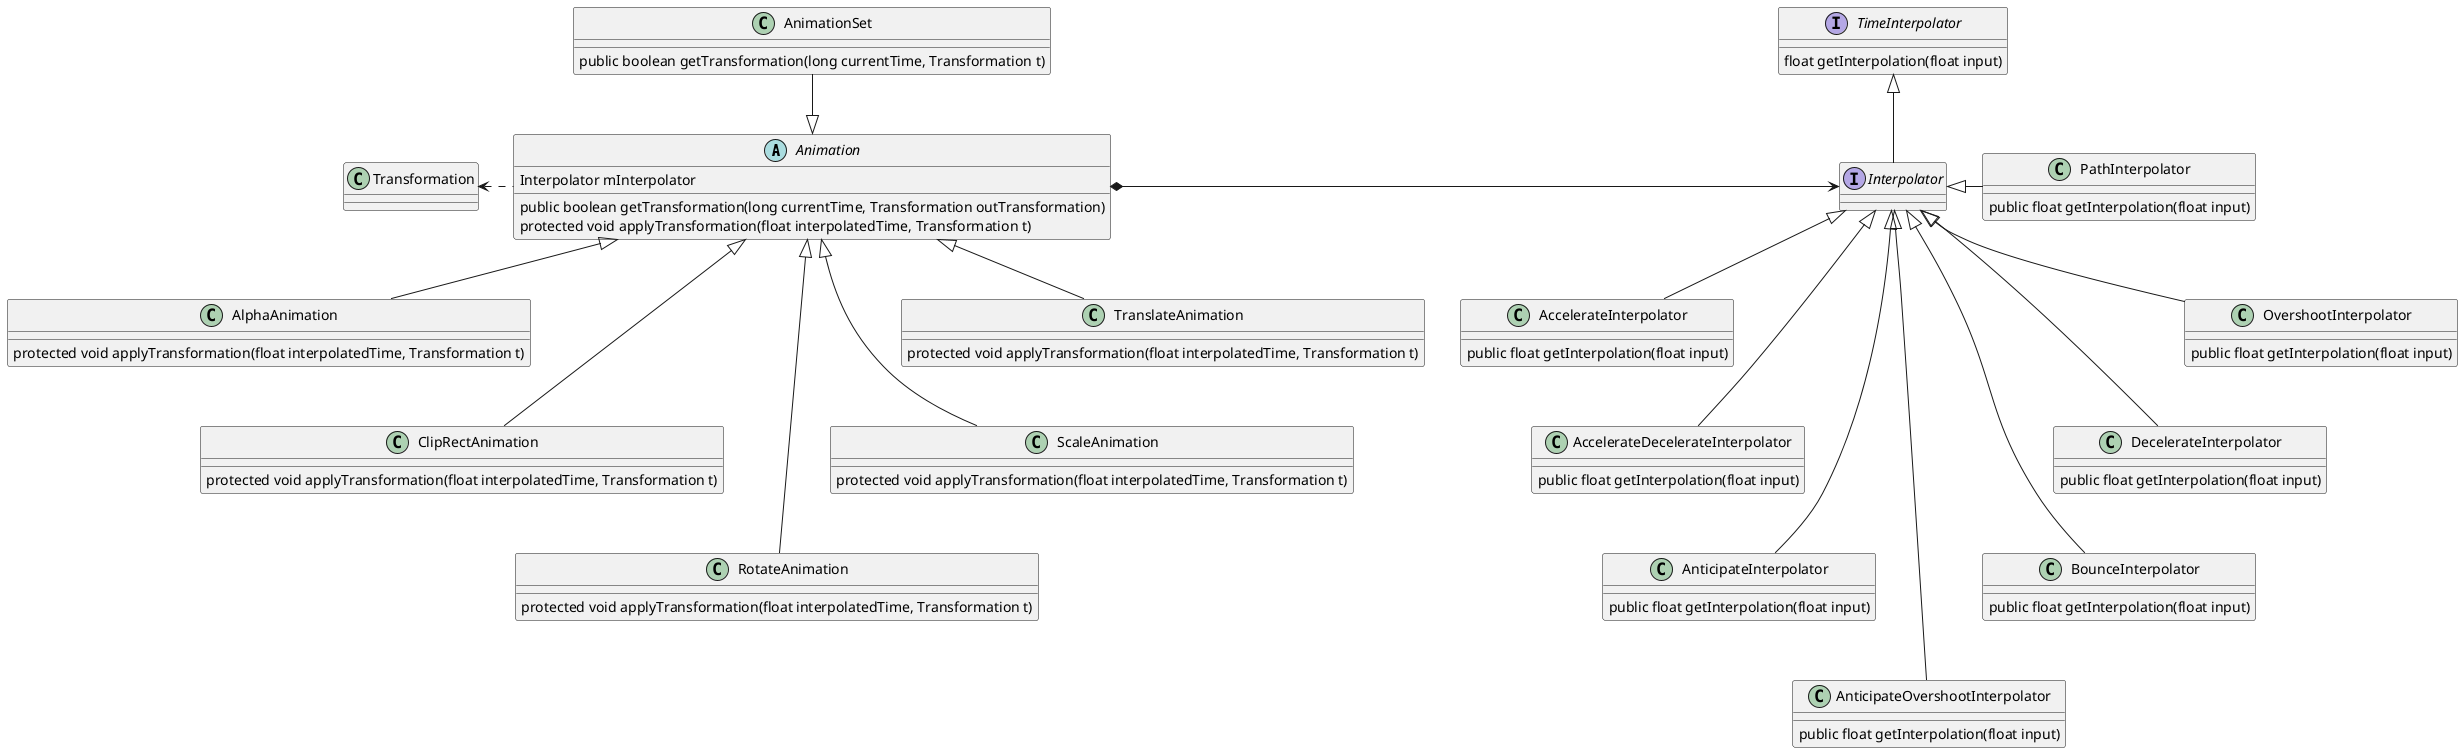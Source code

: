 @startuml
'https://plantuml.com/class-diagram

abstract class Animation {
Interpolator mInterpolator
public boolean getTransformation(long currentTime, Transformation outTransformation)
protected void applyTransformation(float interpolatedTime, Transformation t)
}

class AlphaAnimation {
protected void applyTransformation(float interpolatedTime, Transformation t)
}
class ClipRectAnimation {
protected void applyTransformation(float interpolatedTime, Transformation t)
}
class RotateAnimation {
protected void applyTransformation(float interpolatedTime, Transformation t)
}
class AnimationSet {
public boolean getTransformation(long currentTime, Transformation t)
}
class ScaleAnimation {
protected void applyTransformation(float interpolatedTime, Transformation t)
}
class TranslateAnimation {
protected void applyTransformation(float interpolatedTime, Transformation t)
}

interface TimeInterpolator{
float getInterpolation(float input)
}
interface Interpolator
class AccelerateInterpolator {
public float getInterpolation(float input)
}
class AccelerateDecelerateInterpolator {
public float getInterpolation(float input)
}
class AnticipateInterpolator {
public float getInterpolation(float input)
}
class AnticipateOvershootInterpolator {
public float getInterpolation(float input)
}
class BounceInterpolator {
public float getInterpolation(float input)
}
class DecelerateInterpolator {
public float getInterpolation(float input)
}
class OvershootInterpolator {
public float getInterpolation(float input)
}
class PathInterpolator {
public float getInterpolation(float input)
}

class Transformation {
}


Animation <|-- AlphaAnimation
Animation <|--- ClipRectAnimation
Animation <|-up- AnimationSet
Animation <|---- RotateAnimation
Animation <|--- ScaleAnimation
Animation <|-- TranslateAnimation
Animation .left.> Transformation

Animation *-right-> Interpolator
TimeInterpolator <|-- Interpolator
Interpolator <|--  AccelerateInterpolator
Interpolator <|---  AccelerateDecelerateInterpolator
Interpolator <|-----  AnticipateOvershootInterpolator
Interpolator <|----  AnticipateInterpolator
Interpolator <|----  BounceInterpolator
Interpolator <|--- DecelerateInterpolator
Interpolator <|--  OvershootInterpolator
Interpolator <|-  PathInterpolator



@enduml